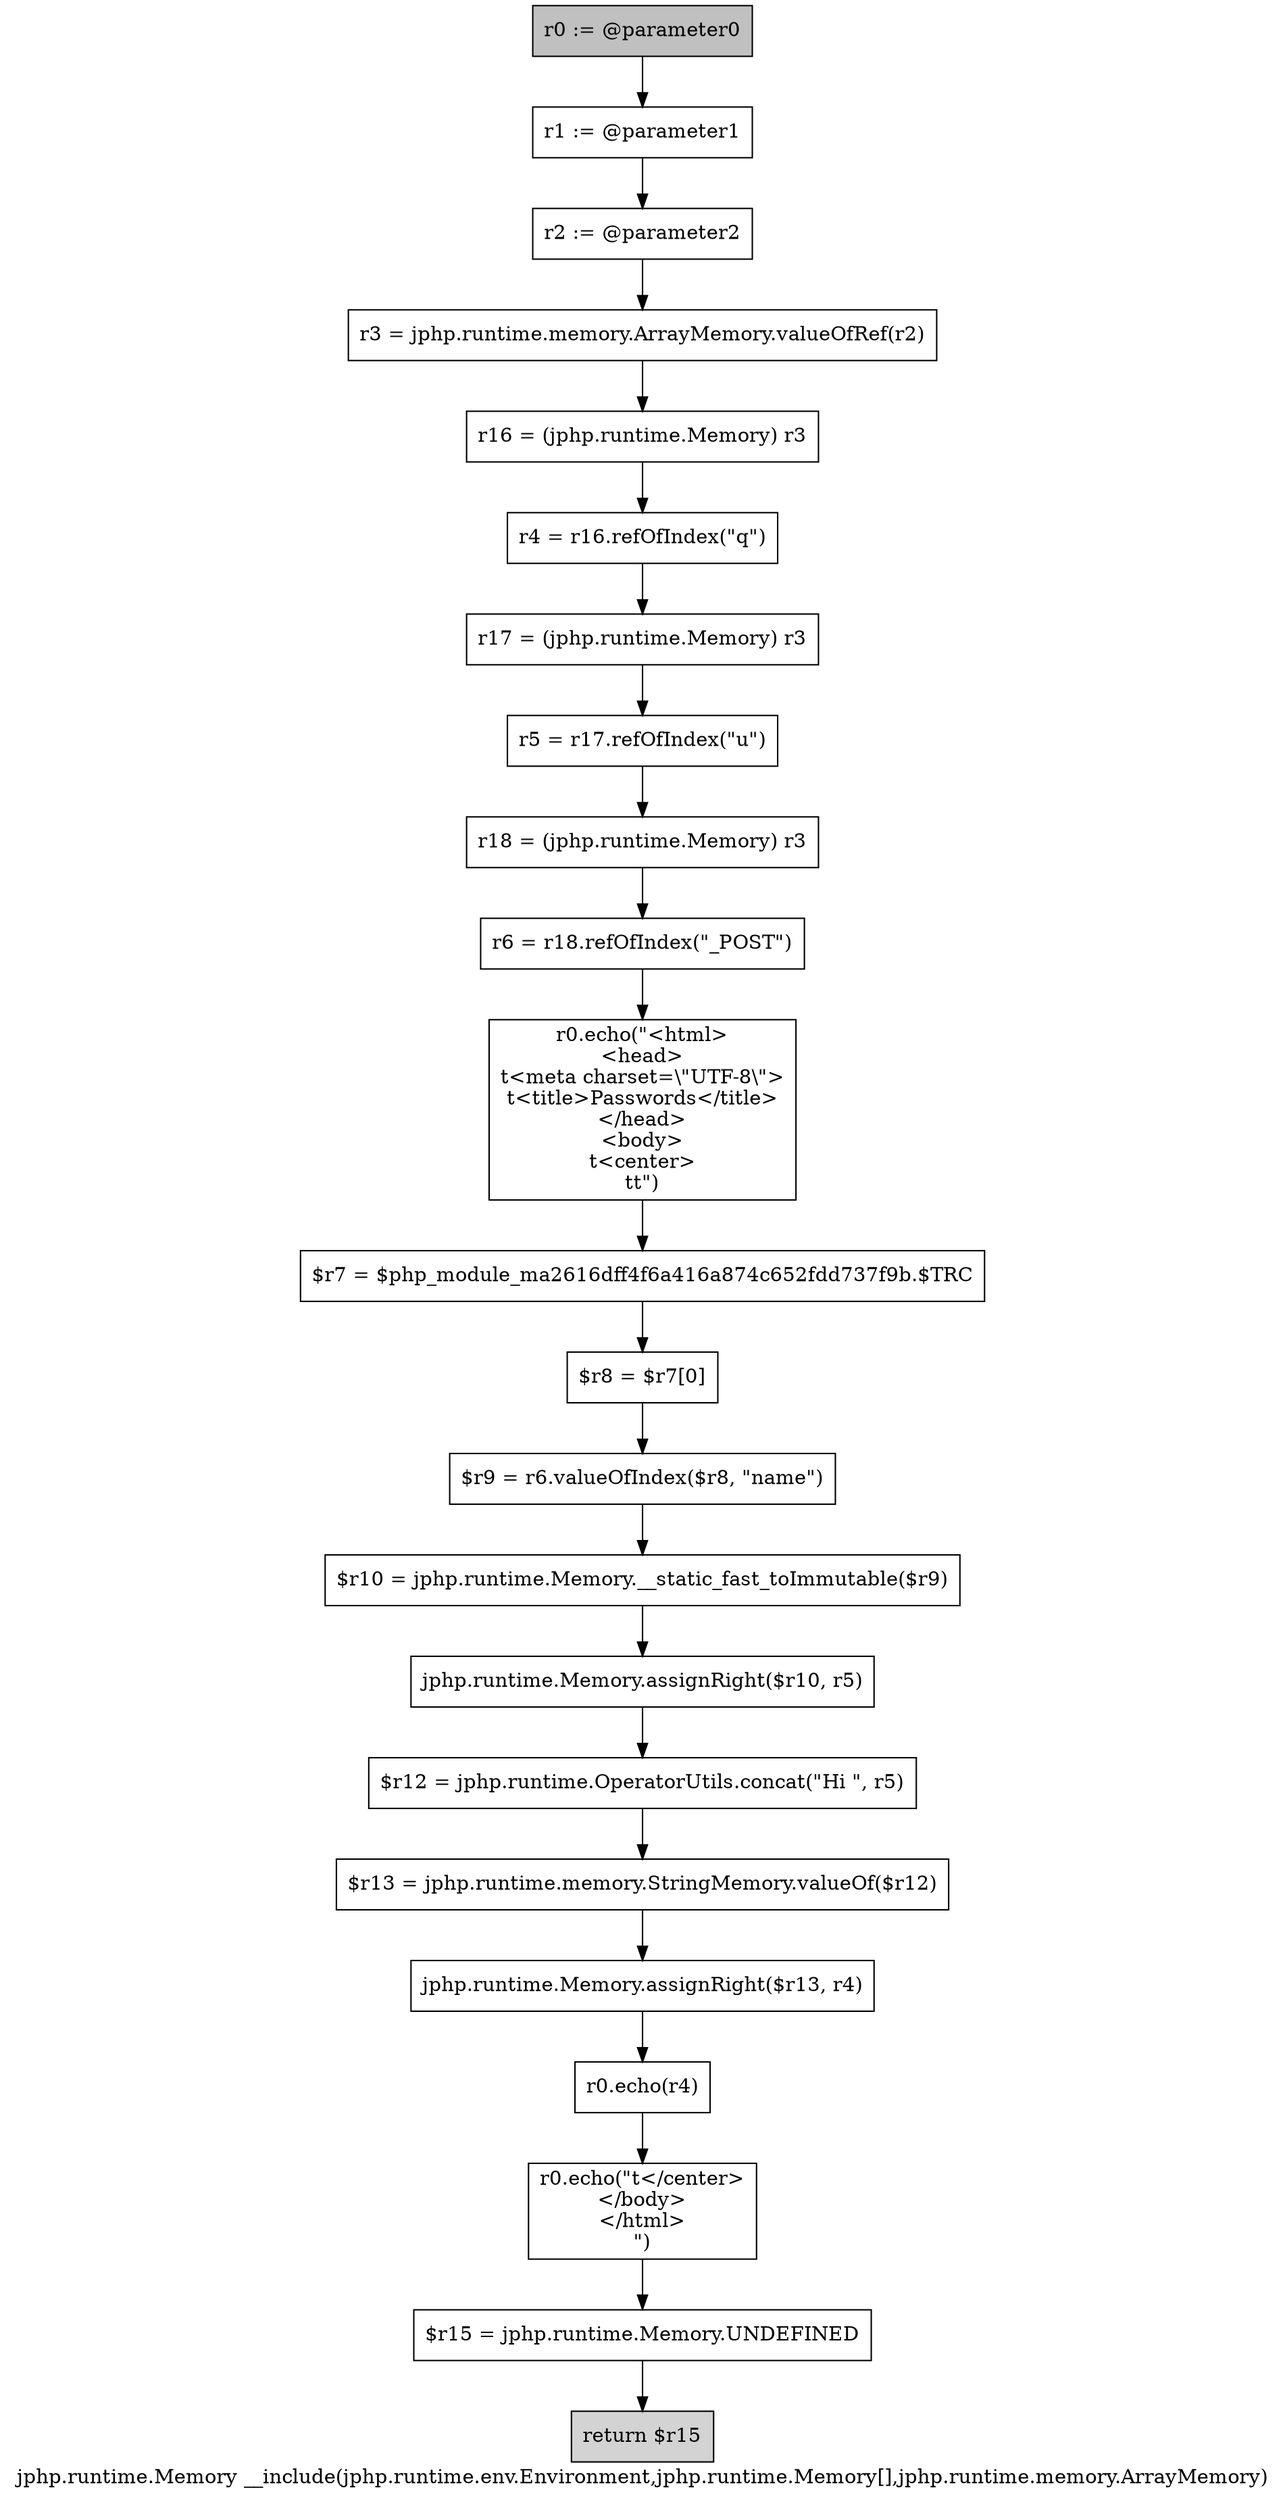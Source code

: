digraph "jphp.runtime.Memory __include(jphp.runtime.env.Environment,jphp.runtime.Memory[],jphp.runtime.memory.ArrayMemory)" {
    label="jphp.runtime.Memory __include(jphp.runtime.env.Environment,jphp.runtime.Memory[],jphp.runtime.memory.ArrayMemory)";
    node [shape=box];
    "0" [style=filled,fillcolor=gray,label="r0 := @parameter0",];
    "1" [label="r1 := @parameter1",];
    "0"->"1";
    "2" [label="r2 := @parameter2",];
    "1"->"2";
    "3" [label="r3 = jphp.runtime.memory.ArrayMemory.valueOfRef(r2)",];
    "2"->"3";
    "4" [label="r16 = (jphp.runtime.Memory) r3",];
    "3"->"4";
    "5" [label="r4 = r16.refOfIndex(\"q\")",];
    "4"->"5";
    "6" [label="r17 = (jphp.runtime.Memory) r3",];
    "5"->"6";
    "7" [label="r5 = r17.refOfIndex(\"u\")",];
    "6"->"7";
    "8" [label="r18 = (jphp.runtime.Memory) r3",];
    "7"->"8";
    "9" [label="r6 = r18.refOfIndex(\"_POST\")",];
    "8"->"9";
    "10" [label="r0.echo(\"<html>\n<head>\n\t<meta charset=\\\"UTF-8\\\">\n\t<title>Passwords</title>\n</head>\n<body>\n\t<center>\n\t\t\")",];
    "9"->"10";
    "11" [label="$r7 = $php_module_ma2616dff4f6a416a874c652fdd737f9b.$TRC",];
    "10"->"11";
    "12" [label="$r8 = $r7[0]",];
    "11"->"12";
    "13" [label="$r9 = r6.valueOfIndex($r8, \"name\")",];
    "12"->"13";
    "14" [label="$r10 = jphp.runtime.Memory.__static_fast_toImmutable($r9)",];
    "13"->"14";
    "15" [label="jphp.runtime.Memory.assignRight($r10, r5)",];
    "14"->"15";
    "16" [label="$r12 = jphp.runtime.OperatorUtils.concat(\"Hi \", r5)",];
    "15"->"16";
    "17" [label="$r13 = jphp.runtime.memory.StringMemory.valueOf($r12)",];
    "16"->"17";
    "18" [label="jphp.runtime.Memory.assignRight($r13, r4)",];
    "17"->"18";
    "19" [label="r0.echo(r4)",];
    "18"->"19";
    "20" [label="r0.echo(\"\t</center>\n</body>\n</html>\n\")",];
    "19"->"20";
    "21" [label="$r15 = jphp.runtime.Memory.UNDEFINED",];
    "20"->"21";
    "22" [style=filled,fillcolor=lightgray,label="return $r15",];
    "21"->"22";
}
